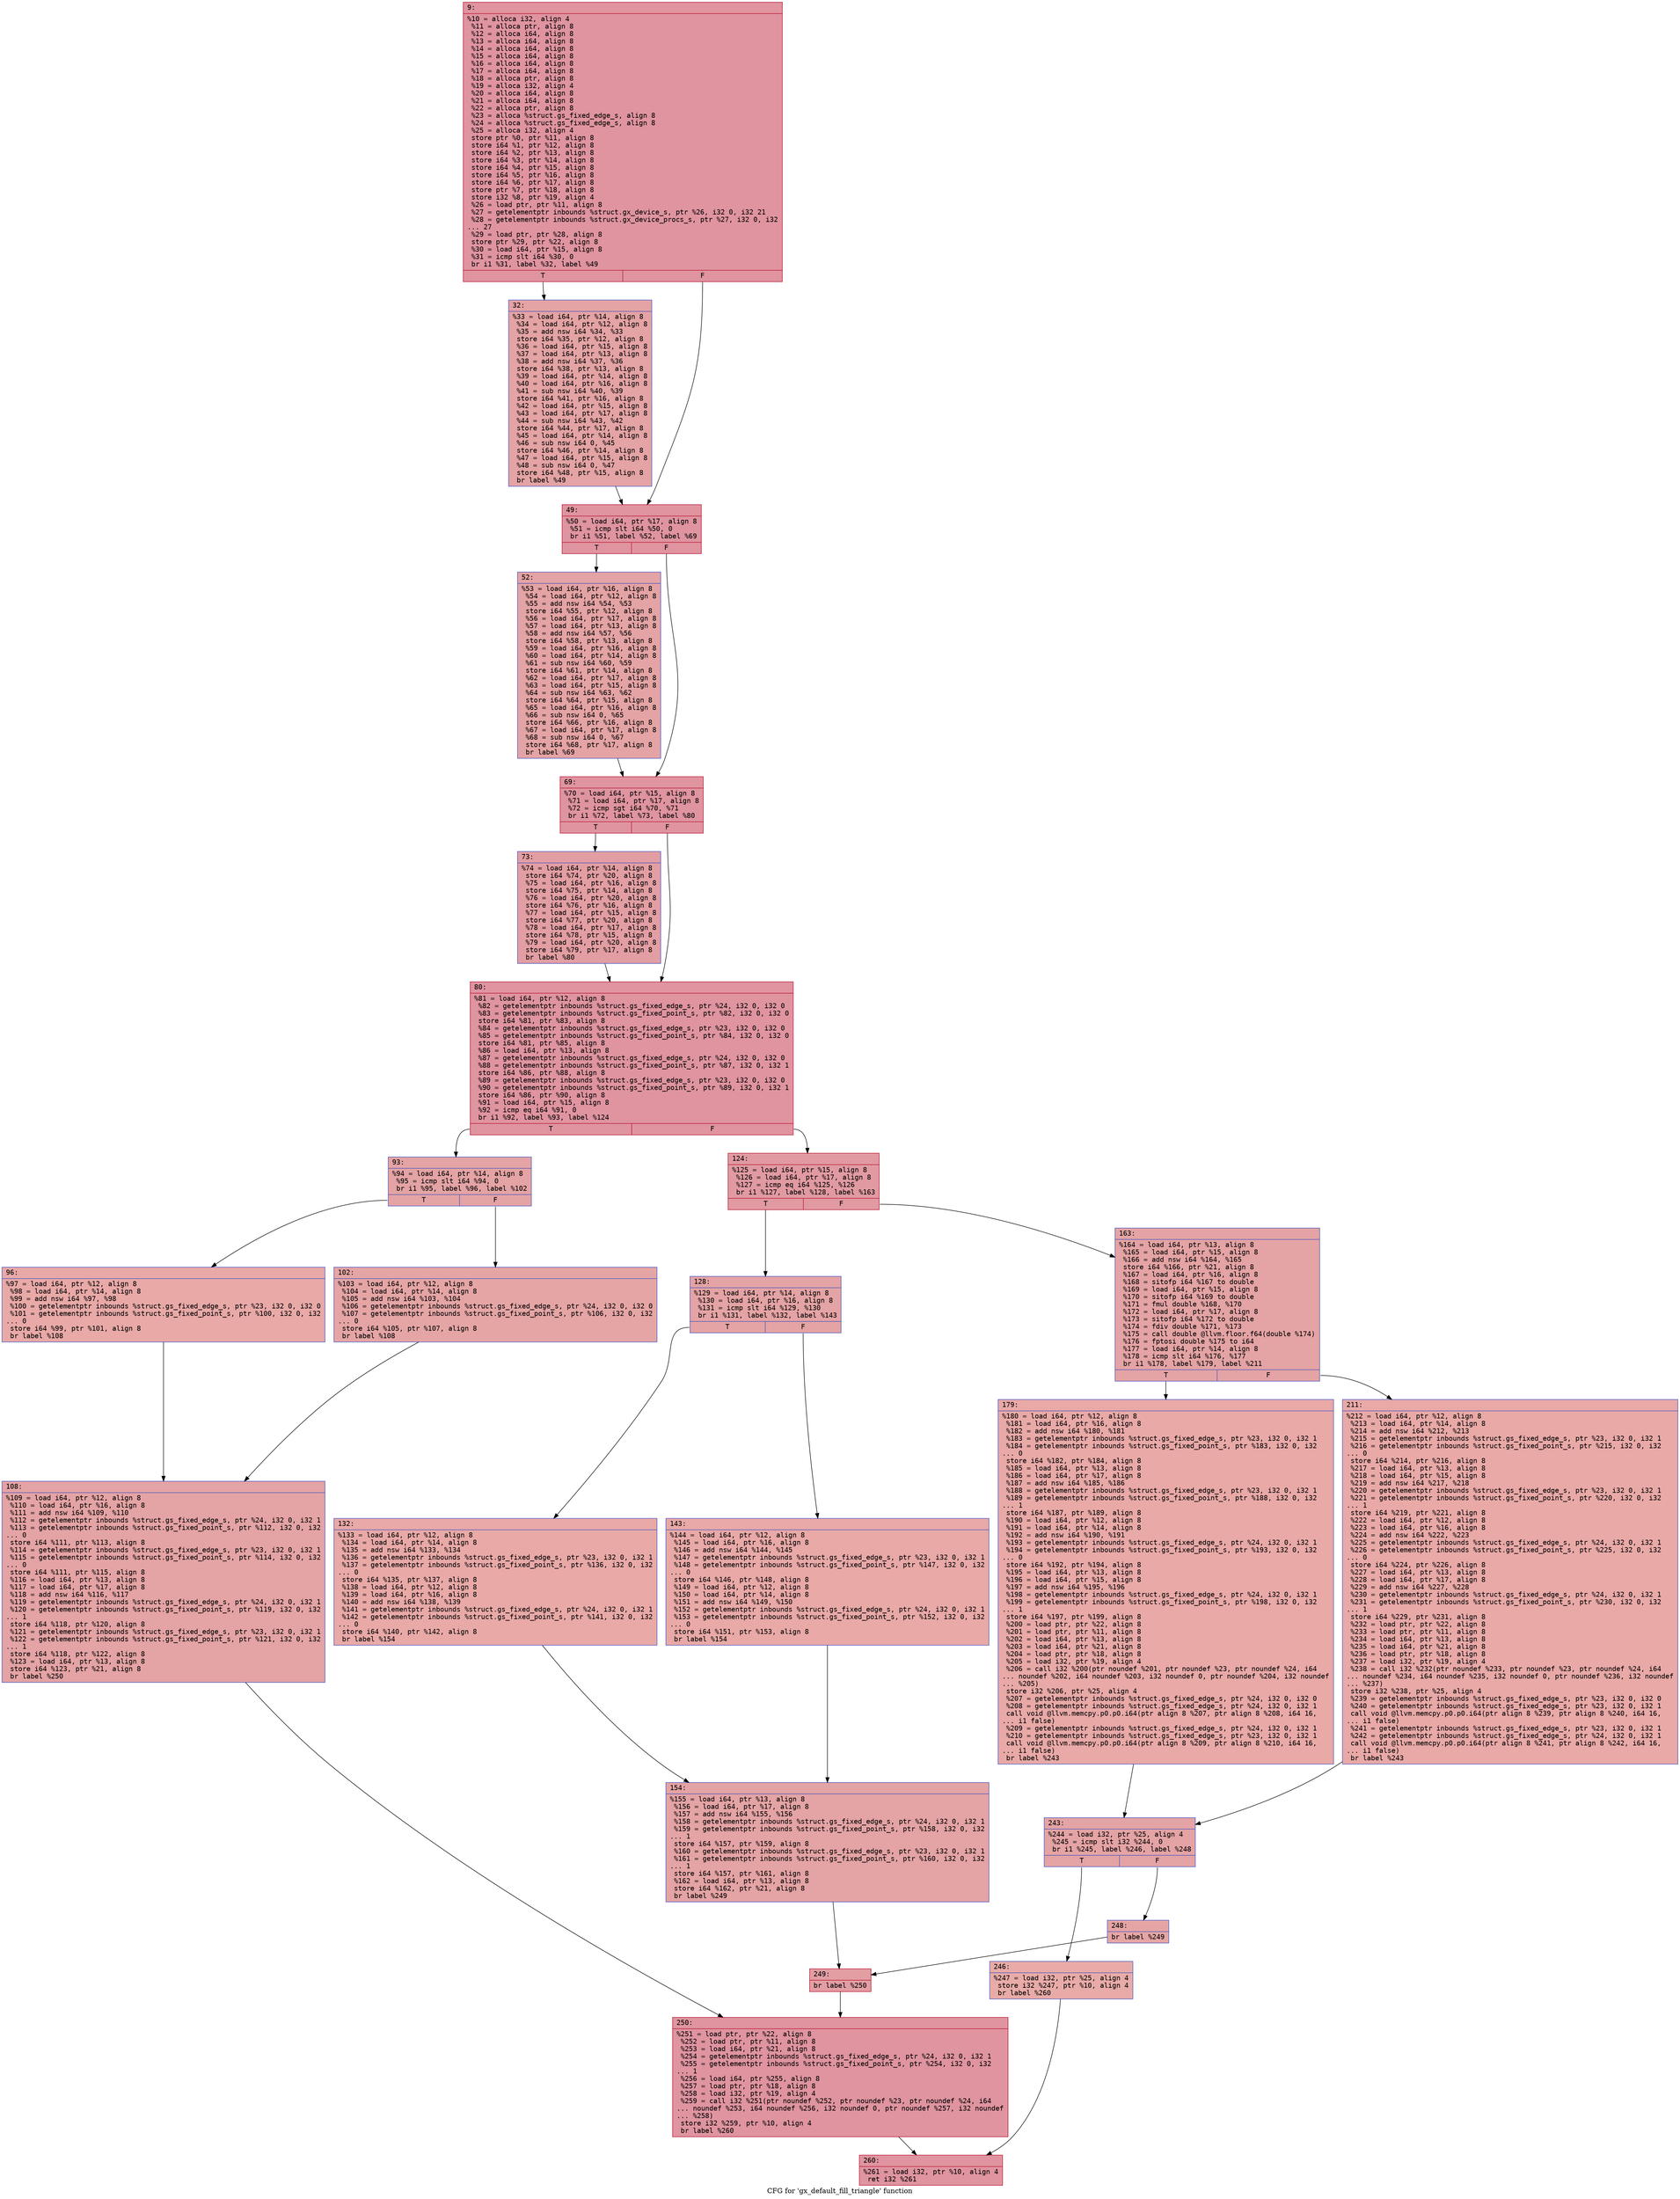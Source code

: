 digraph "CFG for 'gx_default_fill_triangle' function" {
	label="CFG for 'gx_default_fill_triangle' function";

	Node0x600003b845a0 [shape=record,color="#b70d28ff", style=filled, fillcolor="#b70d2870" fontname="Courier",label="{9:\l|  %10 = alloca i32, align 4\l  %11 = alloca ptr, align 8\l  %12 = alloca i64, align 8\l  %13 = alloca i64, align 8\l  %14 = alloca i64, align 8\l  %15 = alloca i64, align 8\l  %16 = alloca i64, align 8\l  %17 = alloca i64, align 8\l  %18 = alloca ptr, align 8\l  %19 = alloca i32, align 4\l  %20 = alloca i64, align 8\l  %21 = alloca i64, align 8\l  %22 = alloca ptr, align 8\l  %23 = alloca %struct.gs_fixed_edge_s, align 8\l  %24 = alloca %struct.gs_fixed_edge_s, align 8\l  %25 = alloca i32, align 4\l  store ptr %0, ptr %11, align 8\l  store i64 %1, ptr %12, align 8\l  store i64 %2, ptr %13, align 8\l  store i64 %3, ptr %14, align 8\l  store i64 %4, ptr %15, align 8\l  store i64 %5, ptr %16, align 8\l  store i64 %6, ptr %17, align 8\l  store ptr %7, ptr %18, align 8\l  store i32 %8, ptr %19, align 4\l  %26 = load ptr, ptr %11, align 8\l  %27 = getelementptr inbounds %struct.gx_device_s, ptr %26, i32 0, i32 21\l  %28 = getelementptr inbounds %struct.gx_device_procs_s, ptr %27, i32 0, i32\l... 27\l  %29 = load ptr, ptr %28, align 8\l  store ptr %29, ptr %22, align 8\l  %30 = load i64, ptr %15, align 8\l  %31 = icmp slt i64 %30, 0\l  br i1 %31, label %32, label %49\l|{<s0>T|<s1>F}}"];
	Node0x600003b845a0:s0 -> Node0x600003b846e0[tooltip="9 -> 32\nProbability 37.50%" ];
	Node0x600003b845a0:s1 -> Node0x600003b84730[tooltip="9 -> 49\nProbability 62.50%" ];
	Node0x600003b846e0 [shape=record,color="#3d50c3ff", style=filled, fillcolor="#c32e3170" fontname="Courier",label="{32:\l|  %33 = load i64, ptr %14, align 8\l  %34 = load i64, ptr %12, align 8\l  %35 = add nsw i64 %34, %33\l  store i64 %35, ptr %12, align 8\l  %36 = load i64, ptr %15, align 8\l  %37 = load i64, ptr %13, align 8\l  %38 = add nsw i64 %37, %36\l  store i64 %38, ptr %13, align 8\l  %39 = load i64, ptr %14, align 8\l  %40 = load i64, ptr %16, align 8\l  %41 = sub nsw i64 %40, %39\l  store i64 %41, ptr %16, align 8\l  %42 = load i64, ptr %15, align 8\l  %43 = load i64, ptr %17, align 8\l  %44 = sub nsw i64 %43, %42\l  store i64 %44, ptr %17, align 8\l  %45 = load i64, ptr %14, align 8\l  %46 = sub nsw i64 0, %45\l  store i64 %46, ptr %14, align 8\l  %47 = load i64, ptr %15, align 8\l  %48 = sub nsw i64 0, %47\l  store i64 %48, ptr %15, align 8\l  br label %49\l}"];
	Node0x600003b846e0 -> Node0x600003b84730[tooltip="32 -> 49\nProbability 100.00%" ];
	Node0x600003b84730 [shape=record,color="#b70d28ff", style=filled, fillcolor="#b70d2870" fontname="Courier",label="{49:\l|  %50 = load i64, ptr %17, align 8\l  %51 = icmp slt i64 %50, 0\l  br i1 %51, label %52, label %69\l|{<s0>T|<s1>F}}"];
	Node0x600003b84730:s0 -> Node0x600003b84780[tooltip="49 -> 52\nProbability 37.50%" ];
	Node0x600003b84730:s1 -> Node0x600003b847d0[tooltip="49 -> 69\nProbability 62.50%" ];
	Node0x600003b84780 [shape=record,color="#3d50c3ff", style=filled, fillcolor="#c32e3170" fontname="Courier",label="{52:\l|  %53 = load i64, ptr %16, align 8\l  %54 = load i64, ptr %12, align 8\l  %55 = add nsw i64 %54, %53\l  store i64 %55, ptr %12, align 8\l  %56 = load i64, ptr %17, align 8\l  %57 = load i64, ptr %13, align 8\l  %58 = add nsw i64 %57, %56\l  store i64 %58, ptr %13, align 8\l  %59 = load i64, ptr %16, align 8\l  %60 = load i64, ptr %14, align 8\l  %61 = sub nsw i64 %60, %59\l  store i64 %61, ptr %14, align 8\l  %62 = load i64, ptr %17, align 8\l  %63 = load i64, ptr %15, align 8\l  %64 = sub nsw i64 %63, %62\l  store i64 %64, ptr %15, align 8\l  %65 = load i64, ptr %16, align 8\l  %66 = sub nsw i64 0, %65\l  store i64 %66, ptr %16, align 8\l  %67 = load i64, ptr %17, align 8\l  %68 = sub nsw i64 0, %67\l  store i64 %68, ptr %17, align 8\l  br label %69\l}"];
	Node0x600003b84780 -> Node0x600003b847d0[tooltip="52 -> 69\nProbability 100.00%" ];
	Node0x600003b847d0 [shape=record,color="#b70d28ff", style=filled, fillcolor="#b70d2870" fontname="Courier",label="{69:\l|  %70 = load i64, ptr %15, align 8\l  %71 = load i64, ptr %17, align 8\l  %72 = icmp sgt i64 %70, %71\l  br i1 %72, label %73, label %80\l|{<s0>T|<s1>F}}"];
	Node0x600003b847d0:s0 -> Node0x600003b84820[tooltip="69 -> 73\nProbability 50.00%" ];
	Node0x600003b847d0:s1 -> Node0x600003b84870[tooltip="69 -> 80\nProbability 50.00%" ];
	Node0x600003b84820 [shape=record,color="#3d50c3ff", style=filled, fillcolor="#be242e70" fontname="Courier",label="{73:\l|  %74 = load i64, ptr %14, align 8\l  store i64 %74, ptr %20, align 8\l  %75 = load i64, ptr %16, align 8\l  store i64 %75, ptr %14, align 8\l  %76 = load i64, ptr %20, align 8\l  store i64 %76, ptr %16, align 8\l  %77 = load i64, ptr %15, align 8\l  store i64 %77, ptr %20, align 8\l  %78 = load i64, ptr %17, align 8\l  store i64 %78, ptr %15, align 8\l  %79 = load i64, ptr %20, align 8\l  store i64 %79, ptr %17, align 8\l  br label %80\l}"];
	Node0x600003b84820 -> Node0x600003b84870[tooltip="73 -> 80\nProbability 100.00%" ];
	Node0x600003b84870 [shape=record,color="#b70d28ff", style=filled, fillcolor="#b70d2870" fontname="Courier",label="{80:\l|  %81 = load i64, ptr %12, align 8\l  %82 = getelementptr inbounds %struct.gs_fixed_edge_s, ptr %24, i32 0, i32 0\l  %83 = getelementptr inbounds %struct.gs_fixed_point_s, ptr %82, i32 0, i32 0\l  store i64 %81, ptr %83, align 8\l  %84 = getelementptr inbounds %struct.gs_fixed_edge_s, ptr %23, i32 0, i32 0\l  %85 = getelementptr inbounds %struct.gs_fixed_point_s, ptr %84, i32 0, i32 0\l  store i64 %81, ptr %85, align 8\l  %86 = load i64, ptr %13, align 8\l  %87 = getelementptr inbounds %struct.gs_fixed_edge_s, ptr %24, i32 0, i32 0\l  %88 = getelementptr inbounds %struct.gs_fixed_point_s, ptr %87, i32 0, i32 1\l  store i64 %86, ptr %88, align 8\l  %89 = getelementptr inbounds %struct.gs_fixed_edge_s, ptr %23, i32 0, i32 0\l  %90 = getelementptr inbounds %struct.gs_fixed_point_s, ptr %89, i32 0, i32 1\l  store i64 %86, ptr %90, align 8\l  %91 = load i64, ptr %15, align 8\l  %92 = icmp eq i64 %91, 0\l  br i1 %92, label %93, label %124\l|{<s0>T|<s1>F}}"];
	Node0x600003b84870:s0 -> Node0x600003b848c0[tooltip="80 -> 93\nProbability 37.50%" ];
	Node0x600003b84870:s1 -> Node0x600003b84a00[tooltip="80 -> 124\nProbability 62.50%" ];
	Node0x600003b848c0 [shape=record,color="#3d50c3ff", style=filled, fillcolor="#c32e3170" fontname="Courier",label="{93:\l|  %94 = load i64, ptr %14, align 8\l  %95 = icmp slt i64 %94, 0\l  br i1 %95, label %96, label %102\l|{<s0>T|<s1>F}}"];
	Node0x600003b848c0:s0 -> Node0x600003b84910[tooltip="93 -> 96\nProbability 37.50%" ];
	Node0x600003b848c0:s1 -> Node0x600003b84960[tooltip="93 -> 102\nProbability 62.50%" ];
	Node0x600003b84910 [shape=record,color="#3d50c3ff", style=filled, fillcolor="#ca3b3770" fontname="Courier",label="{96:\l|  %97 = load i64, ptr %12, align 8\l  %98 = load i64, ptr %14, align 8\l  %99 = add nsw i64 %97, %98\l  %100 = getelementptr inbounds %struct.gs_fixed_edge_s, ptr %23, i32 0, i32 0\l  %101 = getelementptr inbounds %struct.gs_fixed_point_s, ptr %100, i32 0, i32\l... 0\l  store i64 %99, ptr %101, align 8\l  br label %108\l}"];
	Node0x600003b84910 -> Node0x600003b849b0[tooltip="96 -> 108\nProbability 100.00%" ];
	Node0x600003b84960 [shape=record,color="#3d50c3ff", style=filled, fillcolor="#c5333470" fontname="Courier",label="{102:\l|  %103 = load i64, ptr %12, align 8\l  %104 = load i64, ptr %14, align 8\l  %105 = add nsw i64 %103, %104\l  %106 = getelementptr inbounds %struct.gs_fixed_edge_s, ptr %24, i32 0, i32 0\l  %107 = getelementptr inbounds %struct.gs_fixed_point_s, ptr %106, i32 0, i32\l... 0\l  store i64 %105, ptr %107, align 8\l  br label %108\l}"];
	Node0x600003b84960 -> Node0x600003b849b0[tooltip="102 -> 108\nProbability 100.00%" ];
	Node0x600003b849b0 [shape=record,color="#3d50c3ff", style=filled, fillcolor="#c32e3170" fontname="Courier",label="{108:\l|  %109 = load i64, ptr %12, align 8\l  %110 = load i64, ptr %16, align 8\l  %111 = add nsw i64 %109, %110\l  %112 = getelementptr inbounds %struct.gs_fixed_edge_s, ptr %24, i32 0, i32 1\l  %113 = getelementptr inbounds %struct.gs_fixed_point_s, ptr %112, i32 0, i32\l... 0\l  store i64 %111, ptr %113, align 8\l  %114 = getelementptr inbounds %struct.gs_fixed_edge_s, ptr %23, i32 0, i32 1\l  %115 = getelementptr inbounds %struct.gs_fixed_point_s, ptr %114, i32 0, i32\l... 0\l  store i64 %111, ptr %115, align 8\l  %116 = load i64, ptr %13, align 8\l  %117 = load i64, ptr %17, align 8\l  %118 = add nsw i64 %116, %117\l  %119 = getelementptr inbounds %struct.gs_fixed_edge_s, ptr %24, i32 0, i32 1\l  %120 = getelementptr inbounds %struct.gs_fixed_point_s, ptr %119, i32 0, i32\l... 1\l  store i64 %118, ptr %120, align 8\l  %121 = getelementptr inbounds %struct.gs_fixed_edge_s, ptr %23, i32 0, i32 1\l  %122 = getelementptr inbounds %struct.gs_fixed_point_s, ptr %121, i32 0, i32\l... 1\l  store i64 %118, ptr %122, align 8\l  %123 = load i64, ptr %13, align 8\l  store i64 %123, ptr %21, align 8\l  br label %250\l}"];
	Node0x600003b849b0 -> Node0x600003b84dc0[tooltip="108 -> 250\nProbability 100.00%" ];
	Node0x600003b84a00 [shape=record,color="#b70d28ff", style=filled, fillcolor="#bb1b2c70" fontname="Courier",label="{124:\l|  %125 = load i64, ptr %15, align 8\l  %126 = load i64, ptr %17, align 8\l  %127 = icmp eq i64 %125, %126\l  br i1 %127, label %128, label %163\l|{<s0>T|<s1>F}}"];
	Node0x600003b84a00:s0 -> Node0x600003b84a50[tooltip="124 -> 128\nProbability 50.00%" ];
	Node0x600003b84a00:s1 -> Node0x600003b84b90[tooltip="124 -> 163\nProbability 50.00%" ];
	Node0x600003b84a50 [shape=record,color="#3d50c3ff", style=filled, fillcolor="#c32e3170" fontname="Courier",label="{128:\l|  %129 = load i64, ptr %14, align 8\l  %130 = load i64, ptr %16, align 8\l  %131 = icmp slt i64 %129, %130\l  br i1 %131, label %132, label %143\l|{<s0>T|<s1>F}}"];
	Node0x600003b84a50:s0 -> Node0x600003b84aa0[tooltip="128 -> 132\nProbability 50.00%" ];
	Node0x600003b84a50:s1 -> Node0x600003b84af0[tooltip="128 -> 143\nProbability 50.00%" ];
	Node0x600003b84aa0 [shape=record,color="#3d50c3ff", style=filled, fillcolor="#ca3b3770" fontname="Courier",label="{132:\l|  %133 = load i64, ptr %12, align 8\l  %134 = load i64, ptr %14, align 8\l  %135 = add nsw i64 %133, %134\l  %136 = getelementptr inbounds %struct.gs_fixed_edge_s, ptr %23, i32 0, i32 1\l  %137 = getelementptr inbounds %struct.gs_fixed_point_s, ptr %136, i32 0, i32\l... 0\l  store i64 %135, ptr %137, align 8\l  %138 = load i64, ptr %12, align 8\l  %139 = load i64, ptr %16, align 8\l  %140 = add nsw i64 %138, %139\l  %141 = getelementptr inbounds %struct.gs_fixed_edge_s, ptr %24, i32 0, i32 1\l  %142 = getelementptr inbounds %struct.gs_fixed_point_s, ptr %141, i32 0, i32\l... 0\l  store i64 %140, ptr %142, align 8\l  br label %154\l}"];
	Node0x600003b84aa0 -> Node0x600003b84b40[tooltip="132 -> 154\nProbability 100.00%" ];
	Node0x600003b84af0 [shape=record,color="#3d50c3ff", style=filled, fillcolor="#ca3b3770" fontname="Courier",label="{143:\l|  %144 = load i64, ptr %12, align 8\l  %145 = load i64, ptr %16, align 8\l  %146 = add nsw i64 %144, %145\l  %147 = getelementptr inbounds %struct.gs_fixed_edge_s, ptr %23, i32 0, i32 1\l  %148 = getelementptr inbounds %struct.gs_fixed_point_s, ptr %147, i32 0, i32\l... 0\l  store i64 %146, ptr %148, align 8\l  %149 = load i64, ptr %12, align 8\l  %150 = load i64, ptr %14, align 8\l  %151 = add nsw i64 %149, %150\l  %152 = getelementptr inbounds %struct.gs_fixed_edge_s, ptr %24, i32 0, i32 1\l  %153 = getelementptr inbounds %struct.gs_fixed_point_s, ptr %152, i32 0, i32\l... 0\l  store i64 %151, ptr %153, align 8\l  br label %154\l}"];
	Node0x600003b84af0 -> Node0x600003b84b40[tooltip="143 -> 154\nProbability 100.00%" ];
	Node0x600003b84b40 [shape=record,color="#3d50c3ff", style=filled, fillcolor="#c32e3170" fontname="Courier",label="{154:\l|  %155 = load i64, ptr %13, align 8\l  %156 = load i64, ptr %17, align 8\l  %157 = add nsw i64 %155, %156\l  %158 = getelementptr inbounds %struct.gs_fixed_edge_s, ptr %24, i32 0, i32 1\l  %159 = getelementptr inbounds %struct.gs_fixed_point_s, ptr %158, i32 0, i32\l... 1\l  store i64 %157, ptr %159, align 8\l  %160 = getelementptr inbounds %struct.gs_fixed_edge_s, ptr %23, i32 0, i32 1\l  %161 = getelementptr inbounds %struct.gs_fixed_point_s, ptr %160, i32 0, i32\l... 1\l  store i64 %157, ptr %161, align 8\l  %162 = load i64, ptr %13, align 8\l  store i64 %162, ptr %21, align 8\l  br label %249\l}"];
	Node0x600003b84b40 -> Node0x600003b84d70[tooltip="154 -> 249\nProbability 100.00%" ];
	Node0x600003b84b90 [shape=record,color="#3d50c3ff", style=filled, fillcolor="#c32e3170" fontname="Courier",label="{163:\l|  %164 = load i64, ptr %13, align 8\l  %165 = load i64, ptr %15, align 8\l  %166 = add nsw i64 %164, %165\l  store i64 %166, ptr %21, align 8\l  %167 = load i64, ptr %16, align 8\l  %168 = sitofp i64 %167 to double\l  %169 = load i64, ptr %15, align 8\l  %170 = sitofp i64 %169 to double\l  %171 = fmul double %168, %170\l  %172 = load i64, ptr %17, align 8\l  %173 = sitofp i64 %172 to double\l  %174 = fdiv double %171, %173\l  %175 = call double @llvm.floor.f64(double %174)\l  %176 = fptosi double %175 to i64\l  %177 = load i64, ptr %14, align 8\l  %178 = icmp slt i64 %176, %177\l  br i1 %178, label %179, label %211\l|{<s0>T|<s1>F}}"];
	Node0x600003b84b90:s0 -> Node0x600003b84be0[tooltip="163 -> 179\nProbability 50.00%" ];
	Node0x600003b84b90:s1 -> Node0x600003b84c30[tooltip="163 -> 211\nProbability 50.00%" ];
	Node0x600003b84be0 [shape=record,color="#3d50c3ff", style=filled, fillcolor="#ca3b3770" fontname="Courier",label="{179:\l|  %180 = load i64, ptr %12, align 8\l  %181 = load i64, ptr %16, align 8\l  %182 = add nsw i64 %180, %181\l  %183 = getelementptr inbounds %struct.gs_fixed_edge_s, ptr %23, i32 0, i32 1\l  %184 = getelementptr inbounds %struct.gs_fixed_point_s, ptr %183, i32 0, i32\l... 0\l  store i64 %182, ptr %184, align 8\l  %185 = load i64, ptr %13, align 8\l  %186 = load i64, ptr %17, align 8\l  %187 = add nsw i64 %185, %186\l  %188 = getelementptr inbounds %struct.gs_fixed_edge_s, ptr %23, i32 0, i32 1\l  %189 = getelementptr inbounds %struct.gs_fixed_point_s, ptr %188, i32 0, i32\l... 1\l  store i64 %187, ptr %189, align 8\l  %190 = load i64, ptr %12, align 8\l  %191 = load i64, ptr %14, align 8\l  %192 = add nsw i64 %190, %191\l  %193 = getelementptr inbounds %struct.gs_fixed_edge_s, ptr %24, i32 0, i32 1\l  %194 = getelementptr inbounds %struct.gs_fixed_point_s, ptr %193, i32 0, i32\l... 0\l  store i64 %192, ptr %194, align 8\l  %195 = load i64, ptr %13, align 8\l  %196 = load i64, ptr %15, align 8\l  %197 = add nsw i64 %195, %196\l  %198 = getelementptr inbounds %struct.gs_fixed_edge_s, ptr %24, i32 0, i32 1\l  %199 = getelementptr inbounds %struct.gs_fixed_point_s, ptr %198, i32 0, i32\l... 1\l  store i64 %197, ptr %199, align 8\l  %200 = load ptr, ptr %22, align 8\l  %201 = load ptr, ptr %11, align 8\l  %202 = load i64, ptr %13, align 8\l  %203 = load i64, ptr %21, align 8\l  %204 = load ptr, ptr %18, align 8\l  %205 = load i32, ptr %19, align 4\l  %206 = call i32 %200(ptr noundef %201, ptr noundef %23, ptr noundef %24, i64\l... noundef %202, i64 noundef %203, i32 noundef 0, ptr noundef %204, i32 noundef\l... %205)\l  store i32 %206, ptr %25, align 4\l  %207 = getelementptr inbounds %struct.gs_fixed_edge_s, ptr %24, i32 0, i32 0\l  %208 = getelementptr inbounds %struct.gs_fixed_edge_s, ptr %24, i32 0, i32 1\l  call void @llvm.memcpy.p0.p0.i64(ptr align 8 %207, ptr align 8 %208, i64 16,\l... i1 false)\l  %209 = getelementptr inbounds %struct.gs_fixed_edge_s, ptr %24, i32 0, i32 1\l  %210 = getelementptr inbounds %struct.gs_fixed_edge_s, ptr %23, i32 0, i32 1\l  call void @llvm.memcpy.p0.p0.i64(ptr align 8 %209, ptr align 8 %210, i64 16,\l... i1 false)\l  br label %243\l}"];
	Node0x600003b84be0 -> Node0x600003b84c80[tooltip="179 -> 243\nProbability 100.00%" ];
	Node0x600003b84c30 [shape=record,color="#3d50c3ff", style=filled, fillcolor="#ca3b3770" fontname="Courier",label="{211:\l|  %212 = load i64, ptr %12, align 8\l  %213 = load i64, ptr %14, align 8\l  %214 = add nsw i64 %212, %213\l  %215 = getelementptr inbounds %struct.gs_fixed_edge_s, ptr %23, i32 0, i32 1\l  %216 = getelementptr inbounds %struct.gs_fixed_point_s, ptr %215, i32 0, i32\l... 0\l  store i64 %214, ptr %216, align 8\l  %217 = load i64, ptr %13, align 8\l  %218 = load i64, ptr %15, align 8\l  %219 = add nsw i64 %217, %218\l  %220 = getelementptr inbounds %struct.gs_fixed_edge_s, ptr %23, i32 0, i32 1\l  %221 = getelementptr inbounds %struct.gs_fixed_point_s, ptr %220, i32 0, i32\l... 1\l  store i64 %219, ptr %221, align 8\l  %222 = load i64, ptr %12, align 8\l  %223 = load i64, ptr %16, align 8\l  %224 = add nsw i64 %222, %223\l  %225 = getelementptr inbounds %struct.gs_fixed_edge_s, ptr %24, i32 0, i32 1\l  %226 = getelementptr inbounds %struct.gs_fixed_point_s, ptr %225, i32 0, i32\l... 0\l  store i64 %224, ptr %226, align 8\l  %227 = load i64, ptr %13, align 8\l  %228 = load i64, ptr %17, align 8\l  %229 = add nsw i64 %227, %228\l  %230 = getelementptr inbounds %struct.gs_fixed_edge_s, ptr %24, i32 0, i32 1\l  %231 = getelementptr inbounds %struct.gs_fixed_point_s, ptr %230, i32 0, i32\l... 1\l  store i64 %229, ptr %231, align 8\l  %232 = load ptr, ptr %22, align 8\l  %233 = load ptr, ptr %11, align 8\l  %234 = load i64, ptr %13, align 8\l  %235 = load i64, ptr %21, align 8\l  %236 = load ptr, ptr %18, align 8\l  %237 = load i32, ptr %19, align 4\l  %238 = call i32 %232(ptr noundef %233, ptr noundef %23, ptr noundef %24, i64\l... noundef %234, i64 noundef %235, i32 noundef 0, ptr noundef %236, i32 noundef\l... %237)\l  store i32 %238, ptr %25, align 4\l  %239 = getelementptr inbounds %struct.gs_fixed_edge_s, ptr %23, i32 0, i32 0\l  %240 = getelementptr inbounds %struct.gs_fixed_edge_s, ptr %23, i32 0, i32 1\l  call void @llvm.memcpy.p0.p0.i64(ptr align 8 %239, ptr align 8 %240, i64 16,\l... i1 false)\l  %241 = getelementptr inbounds %struct.gs_fixed_edge_s, ptr %23, i32 0, i32 1\l  %242 = getelementptr inbounds %struct.gs_fixed_edge_s, ptr %24, i32 0, i32 1\l  call void @llvm.memcpy.p0.p0.i64(ptr align 8 %241, ptr align 8 %242, i64 16,\l... i1 false)\l  br label %243\l}"];
	Node0x600003b84c30 -> Node0x600003b84c80[tooltip="211 -> 243\nProbability 100.00%" ];
	Node0x600003b84c80 [shape=record,color="#3d50c3ff", style=filled, fillcolor="#c32e3170" fontname="Courier",label="{243:\l|  %244 = load i32, ptr %25, align 4\l  %245 = icmp slt i32 %244, 0\l  br i1 %245, label %246, label %248\l|{<s0>T|<s1>F}}"];
	Node0x600003b84c80:s0 -> Node0x600003b84cd0[tooltip="243 -> 246\nProbability 37.50%" ];
	Node0x600003b84c80:s1 -> Node0x600003b84d20[tooltip="243 -> 248\nProbability 62.50%" ];
	Node0x600003b84cd0 [shape=record,color="#3d50c3ff", style=filled, fillcolor="#cc403a70" fontname="Courier",label="{246:\l|  %247 = load i32, ptr %25, align 4\l  store i32 %247, ptr %10, align 4\l  br label %260\l}"];
	Node0x600003b84cd0 -> Node0x600003b84e10[tooltip="246 -> 260\nProbability 100.00%" ];
	Node0x600003b84d20 [shape=record,color="#3d50c3ff", style=filled, fillcolor="#c5333470" fontname="Courier",label="{248:\l|  br label %249\l}"];
	Node0x600003b84d20 -> Node0x600003b84d70[tooltip="248 -> 249\nProbability 100.00%" ];
	Node0x600003b84d70 [shape=record,color="#b70d28ff", style=filled, fillcolor="#be242e70" fontname="Courier",label="{249:\l|  br label %250\l}"];
	Node0x600003b84d70 -> Node0x600003b84dc0[tooltip="249 -> 250\nProbability 100.00%" ];
	Node0x600003b84dc0 [shape=record,color="#b70d28ff", style=filled, fillcolor="#b70d2870" fontname="Courier",label="{250:\l|  %251 = load ptr, ptr %22, align 8\l  %252 = load ptr, ptr %11, align 8\l  %253 = load i64, ptr %21, align 8\l  %254 = getelementptr inbounds %struct.gs_fixed_edge_s, ptr %24, i32 0, i32 1\l  %255 = getelementptr inbounds %struct.gs_fixed_point_s, ptr %254, i32 0, i32\l... 1\l  %256 = load i64, ptr %255, align 8\l  %257 = load ptr, ptr %18, align 8\l  %258 = load i32, ptr %19, align 4\l  %259 = call i32 %251(ptr noundef %252, ptr noundef %23, ptr noundef %24, i64\l... noundef %253, i64 noundef %256, i32 noundef 0, ptr noundef %257, i32 noundef\l... %258)\l  store i32 %259, ptr %10, align 4\l  br label %260\l}"];
	Node0x600003b84dc0 -> Node0x600003b84e10[tooltip="250 -> 260\nProbability 100.00%" ];
	Node0x600003b84e10 [shape=record,color="#b70d28ff", style=filled, fillcolor="#b70d2870" fontname="Courier",label="{260:\l|  %261 = load i32, ptr %10, align 4\l  ret i32 %261\l}"];
}
